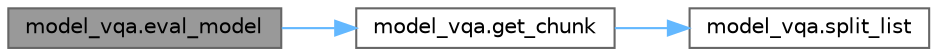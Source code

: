 digraph "model_vqa.eval_model"
{
 // LATEX_PDF_SIZE
  bgcolor="transparent";
  edge [fontname=Helvetica,fontsize=10,labelfontname=Helvetica,labelfontsize=10];
  node [fontname=Helvetica,fontsize=10,shape=box,height=0.2,width=0.4];
  rankdir="LR";
  Node1 [id="Node000001",label="model_vqa.eval_model",height=0.2,width=0.4,color="gray40", fillcolor="grey60", style="filled", fontcolor="black",tooltip=" "];
  Node1 -> Node2 [id="edge1_Node000001_Node000002",color="steelblue1",style="solid",tooltip=" "];
  Node2 [id="Node000002",label="model_vqa.get_chunk",height=0.2,width=0.4,color="grey40", fillcolor="white", style="filled",URL="$namespacemodel__vqa.html#a2247fe70b637ca27e00372dd10c712b5",tooltip=" "];
  Node2 -> Node3 [id="edge2_Node000002_Node000003",color="steelblue1",style="solid",tooltip=" "];
  Node3 [id="Node000003",label="model_vqa.split_list",height=0.2,width=0.4,color="grey40", fillcolor="white", style="filled",URL="$namespacemodel__vqa.html#a914c6d77d2013c6f813922102ad1cf87",tooltip=" "];
}
